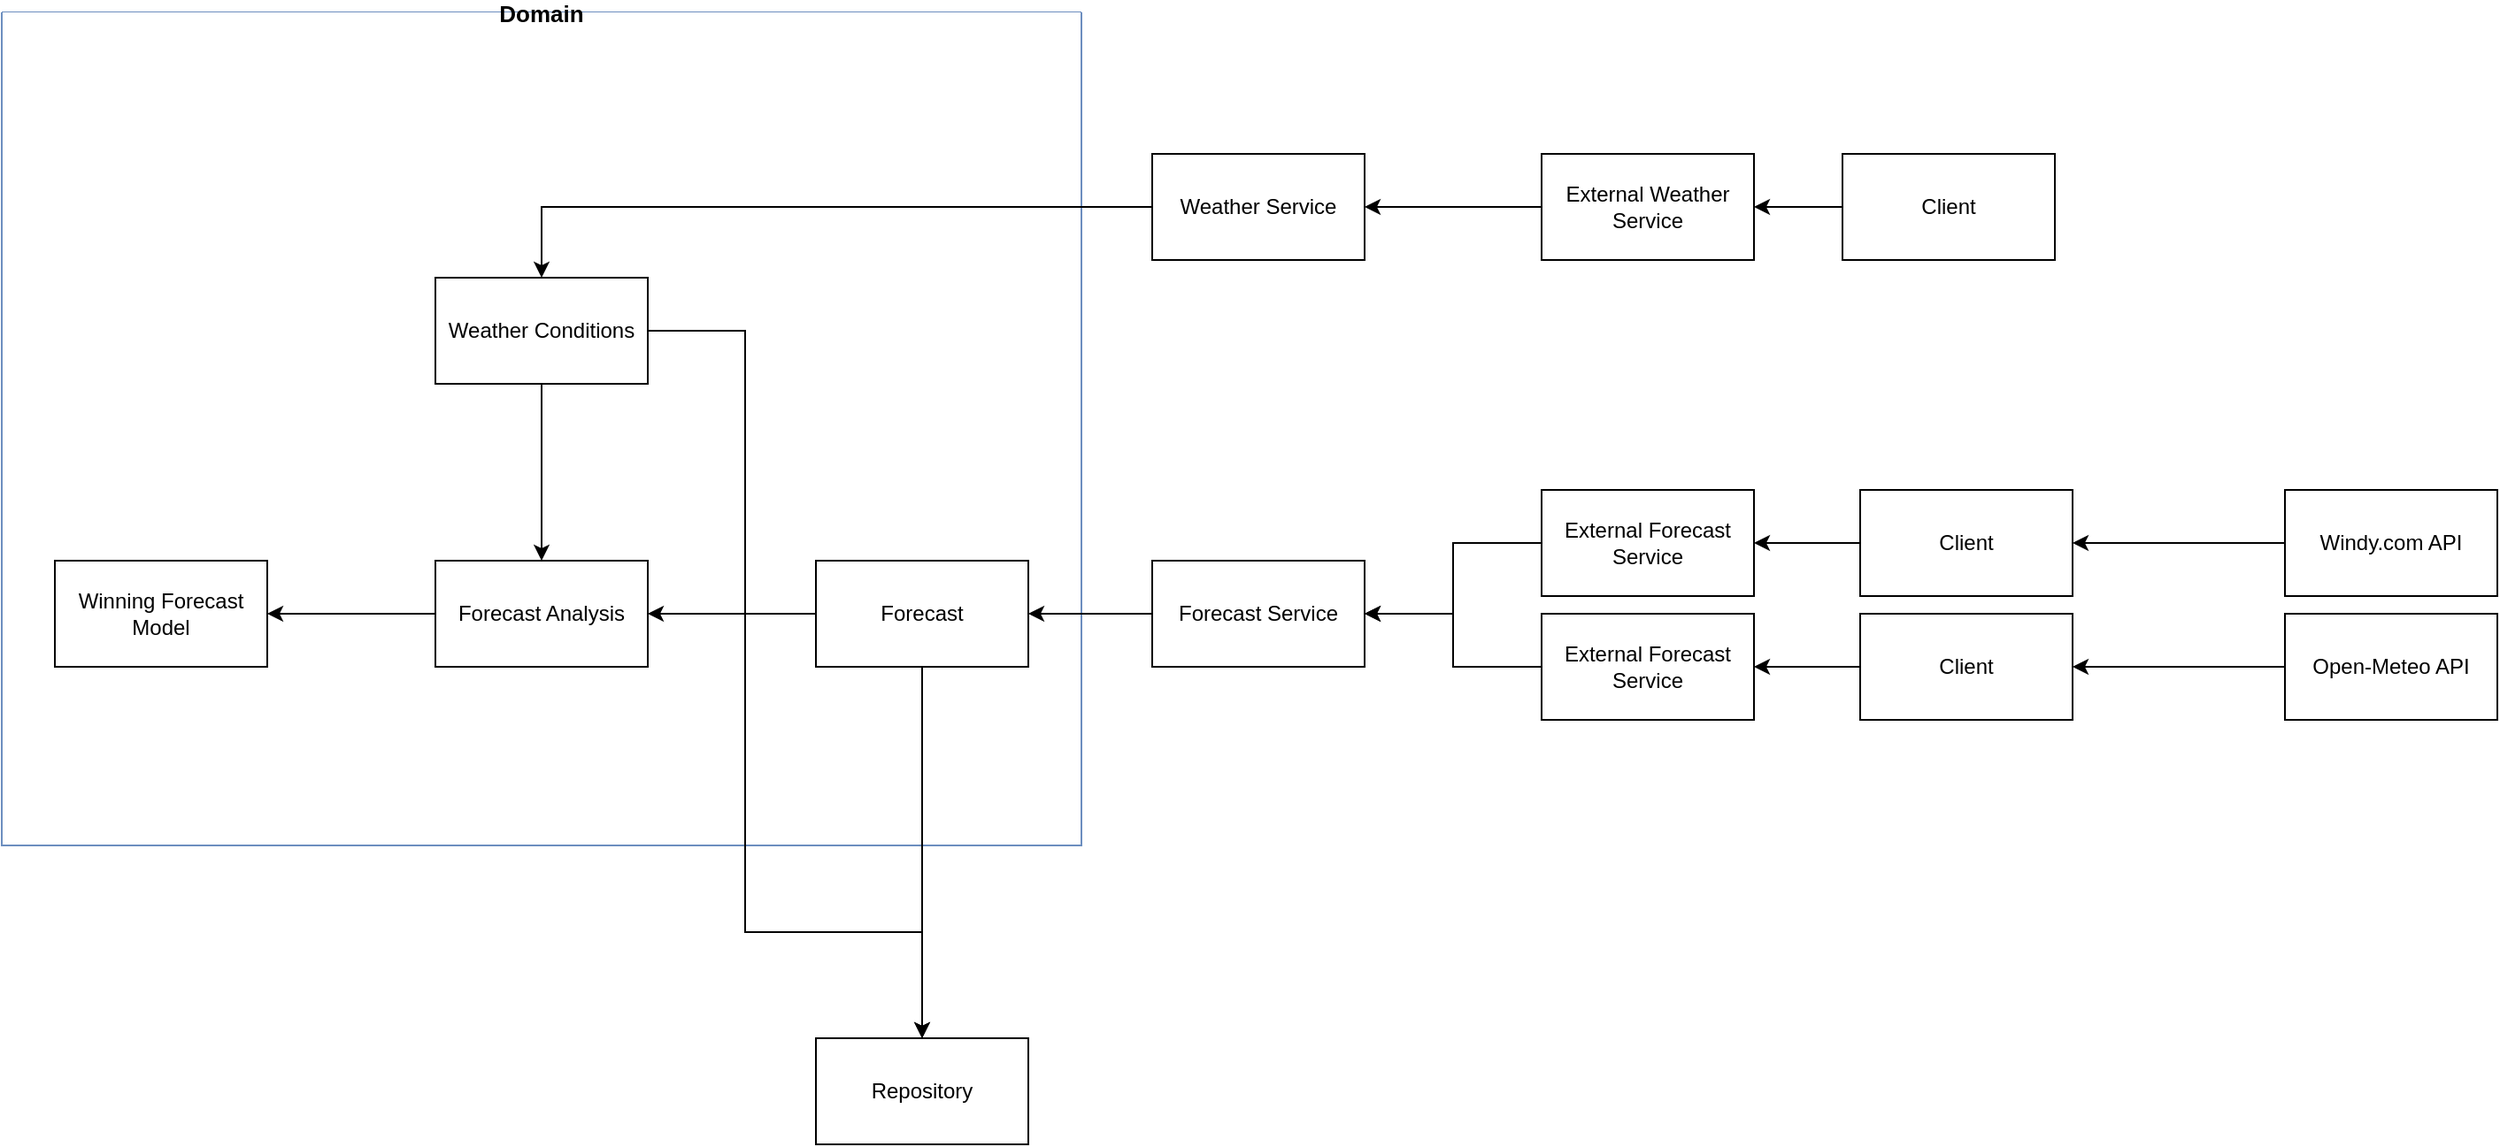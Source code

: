 <mxfile version="21.1.1" type="github">
  <diagram name="Page-1" id="wmfxVPZ1m457p1EoWqQt">
    <mxGraphModel dx="1514" dy="990" grid="1" gridSize="10" guides="1" tooltips="1" connect="1" arrows="1" fold="1" page="1" pageScale="1" pageWidth="1654" pageHeight="2336" math="0" shadow="0">
      <root>
        <mxCell id="0" />
        <mxCell id="1" parent="0" />
        <mxCell id="QLtbPvFlY4heQ3QX22l2-26" value="Domain" style="swimlane;startSize=0;swimlaneFillColor=default;glass=0;rounded=0;fontSize=13;fillColor=#dae8fc;strokeColor=#6c8ebf;fillStyle=auto;" vertex="1" parent="1">
          <mxGeometry x="90" y="130" width="610" height="471" as="geometry" />
        </mxCell>
        <mxCell id="QLtbPvFlY4heQ3QX22l2-22" value="Weather Conditions" style="rounded=0;whiteSpace=wrap;html=1;" vertex="1" parent="QLtbPvFlY4heQ3QX22l2-26">
          <mxGeometry x="245" y="150" width="120" height="60" as="geometry" />
        </mxCell>
        <mxCell id="QLtbPvFlY4heQ3QX22l2-20" value="Forecast Analysis" style="rounded=0;whiteSpace=wrap;html=1;" vertex="1" parent="QLtbPvFlY4heQ3QX22l2-26">
          <mxGeometry x="245" y="310" width="120" height="60" as="geometry" />
        </mxCell>
        <mxCell id="QLtbPvFlY4heQ3QX22l2-23" style="edgeStyle=orthogonalEdgeStyle;rounded=0;orthogonalLoop=1;jettySize=auto;html=1;exitX=0.5;exitY=1;exitDx=0;exitDy=0;entryX=0.5;entryY=0;entryDx=0;entryDy=0;" edge="1" parent="QLtbPvFlY4heQ3QX22l2-26" source="QLtbPvFlY4heQ3QX22l2-22" target="QLtbPvFlY4heQ3QX22l2-20">
          <mxGeometry relative="1" as="geometry">
            <mxPoint x="320" y="260" as="sourcePoint" />
            <mxPoint x="290" y="290" as="targetPoint" />
          </mxGeometry>
        </mxCell>
        <mxCell id="QLtbPvFlY4heQ3QX22l2-24" value="Winning Forecast Model" style="rounded=0;whiteSpace=wrap;html=1;" vertex="1" parent="QLtbPvFlY4heQ3QX22l2-26">
          <mxGeometry x="30" y="310" width="120" height="60" as="geometry" />
        </mxCell>
        <mxCell id="QLtbPvFlY4heQ3QX22l2-25" value="" style="edgeStyle=orthogonalEdgeStyle;rounded=0;orthogonalLoop=1;jettySize=auto;html=1;" edge="1" parent="QLtbPvFlY4heQ3QX22l2-26" source="QLtbPvFlY4heQ3QX22l2-20" target="QLtbPvFlY4heQ3QX22l2-24">
          <mxGeometry relative="1" as="geometry" />
        </mxCell>
        <mxCell id="QLtbPvFlY4heQ3QX22l2-13" value="" style="edgeStyle=orthogonalEdgeStyle;rounded=0;orthogonalLoop=1;jettySize=auto;html=1;" edge="1" parent="1" source="QLtbPvFlY4heQ3QX22l2-1" target="QLtbPvFlY4heQ3QX22l2-12">
          <mxGeometry relative="1" as="geometry" />
        </mxCell>
        <mxCell id="QLtbPvFlY4heQ3QX22l2-21" value="" style="edgeStyle=orthogonalEdgeStyle;rounded=0;orthogonalLoop=1;jettySize=auto;html=1;" edge="1" parent="1" source="QLtbPvFlY4heQ3QX22l2-1" target="QLtbPvFlY4heQ3QX22l2-20">
          <mxGeometry relative="1" as="geometry" />
        </mxCell>
        <mxCell id="QLtbPvFlY4heQ3QX22l2-1" value="Forecast" style="rounded=0;whiteSpace=wrap;html=1;" vertex="1" parent="1">
          <mxGeometry x="550" y="440" width="120" height="60" as="geometry" />
        </mxCell>
        <mxCell id="QLtbPvFlY4heQ3QX22l2-4" value="" style="edgeStyle=orthogonalEdgeStyle;rounded=0;orthogonalLoop=1;jettySize=auto;html=1;" edge="1" parent="1" source="QLtbPvFlY4heQ3QX22l2-2" target="QLtbPvFlY4heQ3QX22l2-3">
          <mxGeometry relative="1" as="geometry" />
        </mxCell>
        <mxCell id="QLtbPvFlY4heQ3QX22l2-2" value="Client" style="rounded=0;whiteSpace=wrap;html=1;" vertex="1" parent="1">
          <mxGeometry x="1140" y="400" width="120" height="60" as="geometry" />
        </mxCell>
        <mxCell id="QLtbPvFlY4heQ3QX22l2-6" value="" style="edgeStyle=orthogonalEdgeStyle;rounded=0;orthogonalLoop=1;jettySize=auto;html=1;entryX=1;entryY=0.5;entryDx=0;entryDy=0;" edge="1" parent="1" source="QLtbPvFlY4heQ3QX22l2-3" target="QLtbPvFlY4heQ3QX22l2-5">
          <mxGeometry relative="1" as="geometry">
            <mxPoint x="880" y="620" as="targetPoint" />
          </mxGeometry>
        </mxCell>
        <mxCell id="QLtbPvFlY4heQ3QX22l2-3" value="External Forecast Service" style="rounded=0;whiteSpace=wrap;html=1;" vertex="1" parent="1">
          <mxGeometry x="960" y="400" width="120" height="60" as="geometry" />
        </mxCell>
        <mxCell id="QLtbPvFlY4heQ3QX22l2-11" style="edgeStyle=orthogonalEdgeStyle;rounded=0;orthogonalLoop=1;jettySize=auto;html=1;entryX=1;entryY=0.5;entryDx=0;entryDy=0;" edge="1" parent="1" source="QLtbPvFlY4heQ3QX22l2-5" target="QLtbPvFlY4heQ3QX22l2-1">
          <mxGeometry relative="1" as="geometry" />
        </mxCell>
        <mxCell id="QLtbPvFlY4heQ3QX22l2-5" value="Forecast Service" style="whiteSpace=wrap;html=1;rounded=0;" vertex="1" parent="1">
          <mxGeometry x="740" y="440" width="120" height="60" as="geometry" />
        </mxCell>
        <mxCell id="QLtbPvFlY4heQ3QX22l2-7" value="" style="edgeStyle=orthogonalEdgeStyle;rounded=0;orthogonalLoop=1;jettySize=auto;html=1;" edge="1" parent="1" source="QLtbPvFlY4heQ3QX22l2-8" target="QLtbPvFlY4heQ3QX22l2-9">
          <mxGeometry relative="1" as="geometry" />
        </mxCell>
        <mxCell id="QLtbPvFlY4heQ3QX22l2-8" value="Client" style="rounded=0;whiteSpace=wrap;html=1;" vertex="1" parent="1">
          <mxGeometry x="1140" y="470" width="120" height="60" as="geometry" />
        </mxCell>
        <mxCell id="QLtbPvFlY4heQ3QX22l2-10" style="edgeStyle=orthogonalEdgeStyle;rounded=0;orthogonalLoop=1;jettySize=auto;html=1;entryX=1;entryY=0.5;entryDx=0;entryDy=0;" edge="1" parent="1" source="QLtbPvFlY4heQ3QX22l2-9" target="QLtbPvFlY4heQ3QX22l2-5">
          <mxGeometry relative="1" as="geometry" />
        </mxCell>
        <mxCell id="QLtbPvFlY4heQ3QX22l2-9" value="External Forecast Service" style="rounded=0;whiteSpace=wrap;html=1;" vertex="1" parent="1">
          <mxGeometry x="960" y="470" width="120" height="60" as="geometry" />
        </mxCell>
        <mxCell id="QLtbPvFlY4heQ3QX22l2-12" value="Repository&lt;br&gt;" style="rounded=0;whiteSpace=wrap;html=1;" vertex="1" parent="1">
          <mxGeometry x="550" y="710" width="120" height="60" as="geometry" />
        </mxCell>
        <mxCell id="QLtbPvFlY4heQ3QX22l2-19" style="edgeStyle=orthogonalEdgeStyle;rounded=0;orthogonalLoop=1;jettySize=auto;html=1;entryX=0.5;entryY=0;entryDx=0;entryDy=0;" edge="1" parent="1" source="QLtbPvFlY4heQ3QX22l2-14" target="QLtbPvFlY4heQ3QX22l2-22">
          <mxGeometry relative="1" as="geometry">
            <mxPoint x="520" y="320" as="targetPoint" />
          </mxGeometry>
        </mxCell>
        <mxCell id="QLtbPvFlY4heQ3QX22l2-14" value="Weather Service" style="rounded=0;whiteSpace=wrap;html=1;" vertex="1" parent="1">
          <mxGeometry x="740" y="210" width="120" height="60" as="geometry" />
        </mxCell>
        <mxCell id="QLtbPvFlY4heQ3QX22l2-17" style="edgeStyle=orthogonalEdgeStyle;rounded=0;orthogonalLoop=1;jettySize=auto;html=1;" edge="1" parent="1" source="QLtbPvFlY4heQ3QX22l2-15" target="QLtbPvFlY4heQ3QX22l2-16">
          <mxGeometry relative="1" as="geometry" />
        </mxCell>
        <mxCell id="QLtbPvFlY4heQ3QX22l2-15" value="Client" style="rounded=0;whiteSpace=wrap;html=1;" vertex="1" parent="1">
          <mxGeometry x="1130" y="210" width="120" height="60" as="geometry" />
        </mxCell>
        <mxCell id="QLtbPvFlY4heQ3QX22l2-18" style="edgeStyle=orthogonalEdgeStyle;rounded=0;orthogonalLoop=1;jettySize=auto;html=1;entryX=1;entryY=0.5;entryDx=0;entryDy=0;" edge="1" parent="1" source="QLtbPvFlY4heQ3QX22l2-16" target="QLtbPvFlY4heQ3QX22l2-14">
          <mxGeometry relative="1" as="geometry" />
        </mxCell>
        <mxCell id="QLtbPvFlY4heQ3QX22l2-16" value="External Weather Service" style="rounded=0;whiteSpace=wrap;html=1;" vertex="1" parent="1">
          <mxGeometry x="960" y="210" width="120" height="60" as="geometry" />
        </mxCell>
        <mxCell id="QLtbPvFlY4heQ3QX22l2-30" value="" style="edgeStyle=orthogonalEdgeStyle;rounded=0;orthogonalLoop=1;jettySize=auto;html=1;" edge="1" parent="1" source="QLtbPvFlY4heQ3QX22l2-29" target="QLtbPvFlY4heQ3QX22l2-2">
          <mxGeometry relative="1" as="geometry" />
        </mxCell>
        <mxCell id="QLtbPvFlY4heQ3QX22l2-29" value="Windy.com API" style="rounded=0;whiteSpace=wrap;html=1;" vertex="1" parent="1">
          <mxGeometry x="1380" y="400" width="120" height="60" as="geometry" />
        </mxCell>
        <mxCell id="QLtbPvFlY4heQ3QX22l2-32" value="" style="edgeStyle=orthogonalEdgeStyle;rounded=0;orthogonalLoop=1;jettySize=auto;html=1;" edge="1" parent="1" source="QLtbPvFlY4heQ3QX22l2-31" target="QLtbPvFlY4heQ3QX22l2-8">
          <mxGeometry relative="1" as="geometry" />
        </mxCell>
        <mxCell id="QLtbPvFlY4heQ3QX22l2-31" value="Open-Meteo API" style="rounded=0;whiteSpace=wrap;html=1;" vertex="1" parent="1">
          <mxGeometry x="1380" y="470" width="120" height="60" as="geometry" />
        </mxCell>
        <mxCell id="QLtbPvFlY4heQ3QX22l2-33" style="edgeStyle=orthogonalEdgeStyle;rounded=0;orthogonalLoop=1;jettySize=auto;html=1;" edge="1" parent="1" source="QLtbPvFlY4heQ3QX22l2-22" target="QLtbPvFlY4heQ3QX22l2-12">
          <mxGeometry relative="1" as="geometry">
            <Array as="points">
              <mxPoint x="510" y="310" />
              <mxPoint x="510" y="650" />
              <mxPoint x="610" y="650" />
            </Array>
          </mxGeometry>
        </mxCell>
      </root>
    </mxGraphModel>
  </diagram>
</mxfile>
